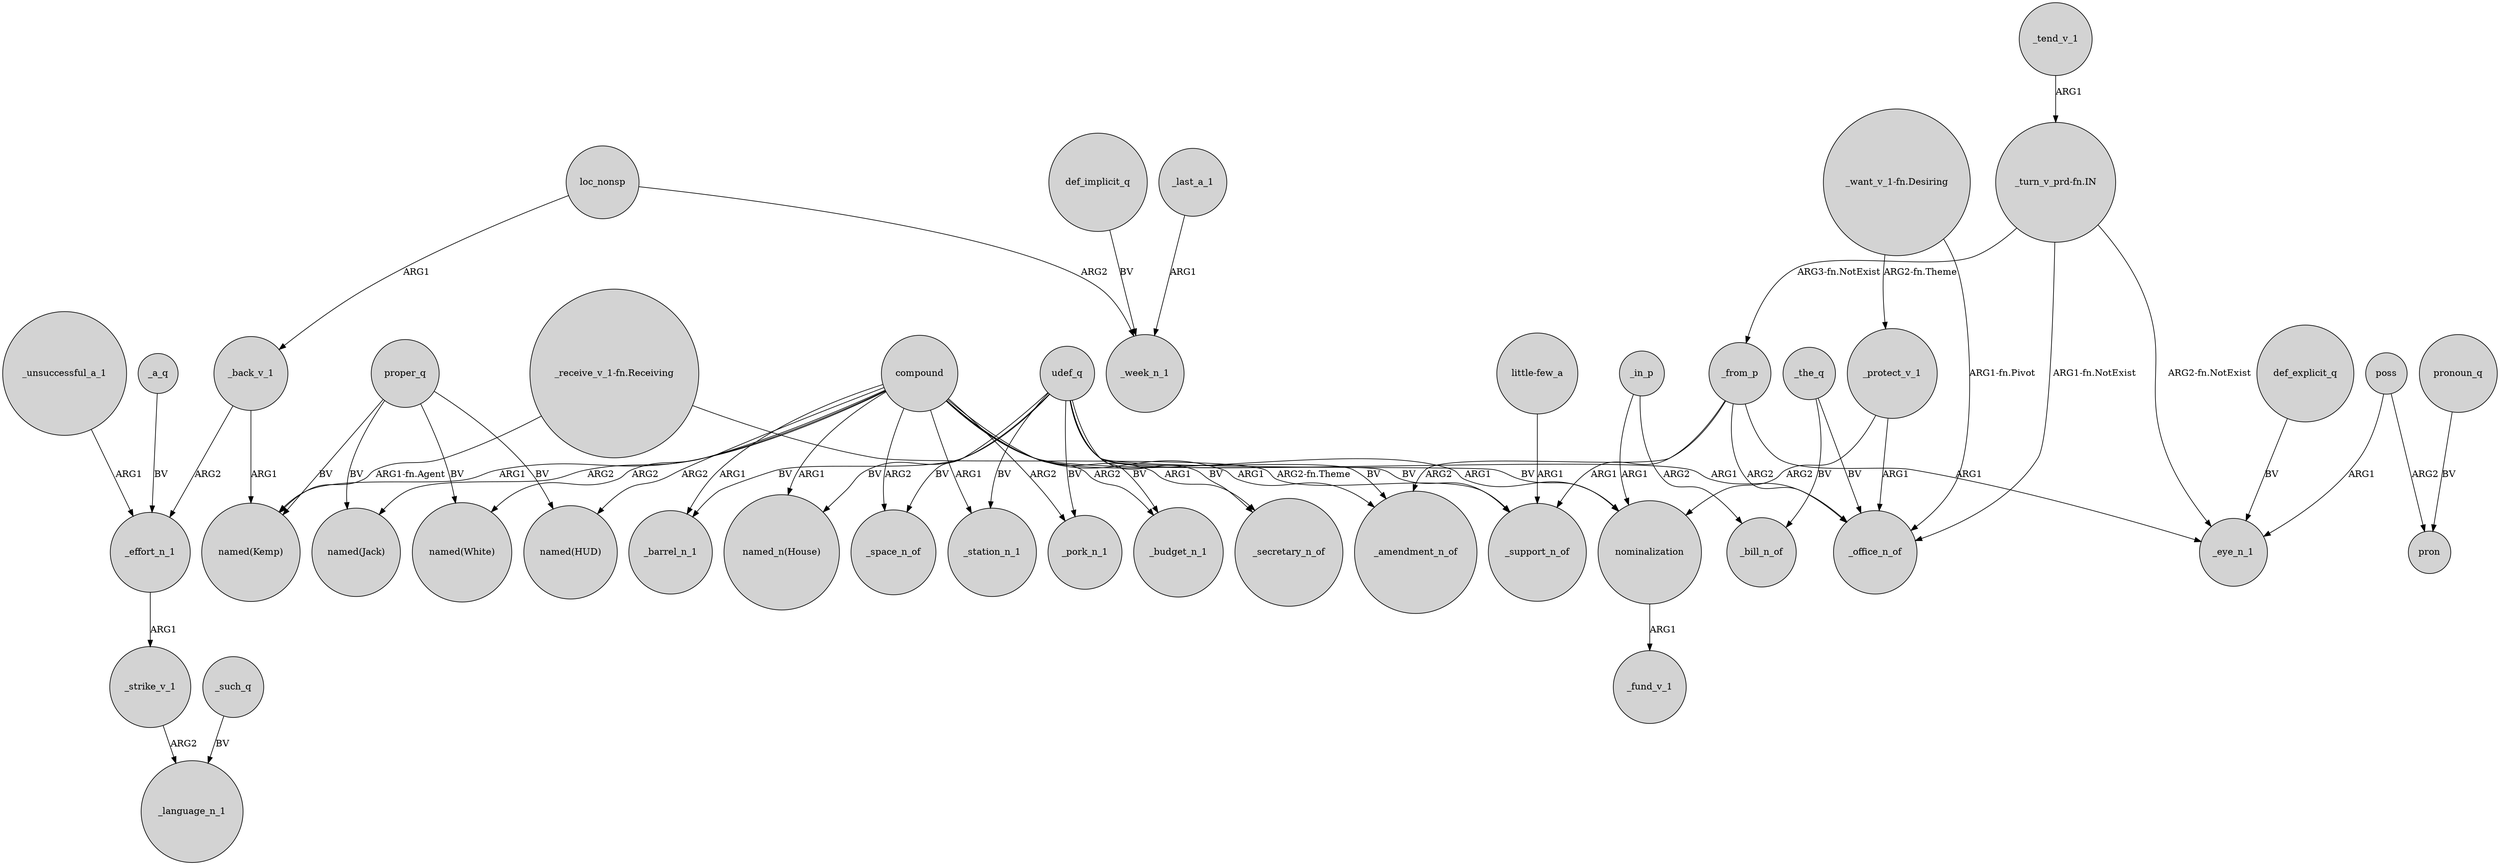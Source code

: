 digraph {
	node [shape=circle style=filled]
	udef_q -> "named_n(House)" [label=BV]
	_the_q -> _bill_n_of [label=BV]
	udef_q -> _secretary_n_of [label=BV]
	proper_q -> "named(Kemp)" [label=BV]
	_from_p -> _support_n_of [label=ARG1]
	udef_q -> _pork_n_1 [label=BV]
	def_implicit_q -> _week_n_1 [label=BV]
	"little-few_a" -> _support_n_of [label=ARG1]
	poss -> pron [label=ARG2]
	proper_q -> "named(HUD)" [label=BV]
	_back_v_1 -> _effort_n_1 [label=ARG2]
	_protect_v_1 -> _office_n_of [label=ARG1]
	_protect_v_1 -> nominalization [label=ARG2]
	nominalization -> _fund_v_1 [label=ARG1]
	_unsuccessful_a_1 -> _effort_n_1 [label=ARG1]
	_tend_v_1 -> "_turn_v_prd-fn.IN" [label=ARG1]
	udef_q -> _amendment_n_of [label=BV]
	compound -> "named(White)" [label=ARG2]
	_from_p -> _office_n_of [label=ARG2]
	compound -> _office_n_of [label=ARG1]
	compound -> "named(Kemp)" [label=ARG1]
	"_want_v_1-fn.Desiring" -> _office_n_of [label="ARG1-fn.Pivot"]
	compound -> _space_n_of [label=ARG2]
	compound -> "named_n(House)" [label=ARG1]
	"_turn_v_prd-fn.IN" -> _from_p [label="ARG3-fn.NotExist"]
	compound -> _pork_n_1 [label=ARG2]
	compound -> _budget_n_1 [label=ARG2]
	_the_q -> _office_n_of [label=BV]
	compound -> _amendment_n_of [label=ARG1]
	loc_nonsp -> _back_v_1 [label=ARG1]
	_in_p -> _bill_n_of [label=ARG2]
	compound -> _barrel_n_1 [label=ARG1]
	compound -> "named(Jack)" [label=ARG2]
	proper_q -> "named(White)" [label=BV]
	pronoun_q -> pron [label=BV]
	_strike_v_1 -> _language_n_1 [label=ARG2]
	loc_nonsp -> _week_n_1 [label=ARG2]
	compound -> _station_n_1 [label=ARG1]
	udef_q -> _space_n_of [label=BV]
	_in_p -> nominalization [label=ARG1]
	_last_a_1 -> _week_n_1 [label=ARG1]
	_such_q -> _language_n_1 [label=BV]
	udef_q -> _budget_n_1 [label=BV]
	_a_q -> _effort_n_1 [label=BV]
	"_want_v_1-fn.Desiring" -> _protect_v_1 [label="ARG2-fn.Theme"]
	udef_q -> nominalization [label=BV]
	_from_p -> _amendment_n_of [label=ARG2]
	"_turn_v_prd-fn.IN" -> _office_n_of [label="ARG1-fn.NotExist"]
	proper_q -> "named(Jack)" [label=BV]
	compound -> "named(HUD)" [label=ARG2]
	"_receive_v_1-fn.Receiving" -> _support_n_of [label="ARG2-fn.Theme"]
	udef_q -> _station_n_1 [label=BV]
	udef_q -> _support_n_of [label=BV]
	def_explicit_q -> _eye_n_1 [label=BV]
	_from_p -> _eye_n_1 [label=ARG1]
	"_receive_v_1-fn.Receiving" -> "named(Kemp)" [label="ARG1-fn.Agent"]
	_back_v_1 -> "named(Kemp)" [label=ARG1]
	udef_q -> _barrel_n_1 [label=BV]
	compound -> _secretary_n_of [label=ARG1]
	compound -> nominalization [label=ARG1]
	poss -> _eye_n_1 [label=ARG1]
	_effort_n_1 -> _strike_v_1 [label=ARG1]
	"_turn_v_prd-fn.IN" -> _eye_n_1 [label="ARG2-fn.NotExist"]
}
